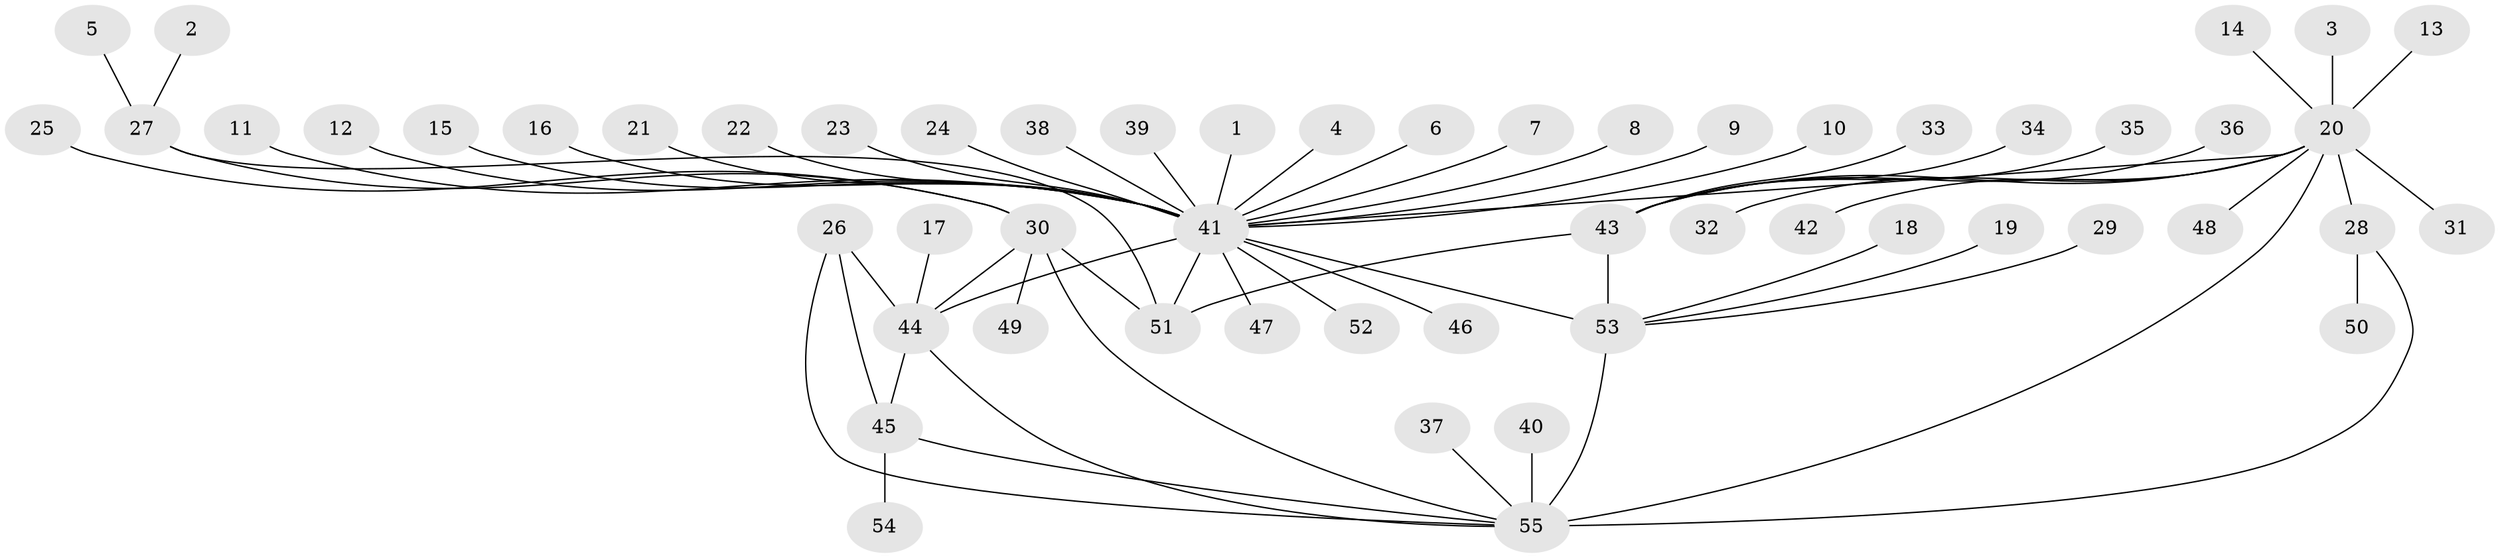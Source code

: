 // original degree distribution, {12: 0.009174311926605505, 10: 0.045871559633027525, 6: 0.01834862385321101, 7: 0.027522935779816515, 11: 0.009174311926605505, 5: 0.05504587155963303, 8: 0.01834862385321101, 9: 0.03669724770642202, 4: 0.009174311926605505, 2: 0.11009174311926606, 1: 0.6513761467889908, 3: 0.009174311926605505}
// Generated by graph-tools (version 1.1) at 2025/50/03/09/25 03:50:34]
// undirected, 55 vertices, 65 edges
graph export_dot {
graph [start="1"]
  node [color=gray90,style=filled];
  1;
  2;
  3;
  4;
  5;
  6;
  7;
  8;
  9;
  10;
  11;
  12;
  13;
  14;
  15;
  16;
  17;
  18;
  19;
  20;
  21;
  22;
  23;
  24;
  25;
  26;
  27;
  28;
  29;
  30;
  31;
  32;
  33;
  34;
  35;
  36;
  37;
  38;
  39;
  40;
  41;
  42;
  43;
  44;
  45;
  46;
  47;
  48;
  49;
  50;
  51;
  52;
  53;
  54;
  55;
  1 -- 41 [weight=1.0];
  2 -- 27 [weight=1.0];
  3 -- 20 [weight=1.0];
  4 -- 41 [weight=1.0];
  5 -- 27 [weight=1.0];
  6 -- 41 [weight=1.0];
  7 -- 41 [weight=1.0];
  8 -- 41 [weight=1.0];
  9 -- 41 [weight=1.0];
  10 -- 41 [weight=1.0];
  11 -- 41 [weight=1.0];
  12 -- 41 [weight=1.0];
  13 -- 20 [weight=1.0];
  14 -- 20 [weight=1.0];
  15 -- 41 [weight=1.0];
  16 -- 41 [weight=1.0];
  17 -- 44 [weight=1.0];
  18 -- 53 [weight=1.0];
  19 -- 53 [weight=1.0];
  20 -- 28 [weight=3.0];
  20 -- 31 [weight=1.0];
  20 -- 32 [weight=1.0];
  20 -- 41 [weight=1.0];
  20 -- 42 [weight=1.0];
  20 -- 43 [weight=1.0];
  20 -- 48 [weight=1.0];
  20 -- 55 [weight=3.0];
  21 -- 41 [weight=1.0];
  22 -- 41 [weight=1.0];
  23 -- 41 [weight=1.0];
  24 -- 41 [weight=1.0];
  25 -- 30 [weight=1.0];
  26 -- 44 [weight=2.0];
  26 -- 45 [weight=2.0];
  26 -- 55 [weight=2.0];
  27 -- 30 [weight=1.0];
  27 -- 51 [weight=3.0];
  28 -- 50 [weight=1.0];
  28 -- 55 [weight=1.0];
  29 -- 53 [weight=1.0];
  30 -- 44 [weight=1.0];
  30 -- 49 [weight=1.0];
  30 -- 51 [weight=3.0];
  30 -- 55 [weight=1.0];
  33 -- 43 [weight=1.0];
  34 -- 43 [weight=1.0];
  35 -- 43 [weight=1.0];
  36 -- 43 [weight=1.0];
  37 -- 55 [weight=1.0];
  38 -- 41 [weight=1.0];
  39 -- 41 [weight=1.0];
  40 -- 55 [weight=1.0];
  41 -- 44 [weight=1.0];
  41 -- 46 [weight=1.0];
  41 -- 47 [weight=1.0];
  41 -- 51 [weight=1.0];
  41 -- 52 [weight=1.0];
  41 -- 53 [weight=1.0];
  43 -- 51 [weight=1.0];
  43 -- 53 [weight=6.0];
  44 -- 45 [weight=1.0];
  44 -- 55 [weight=1.0];
  45 -- 54 [weight=1.0];
  45 -- 55 [weight=1.0];
  53 -- 55 [weight=2.0];
}
